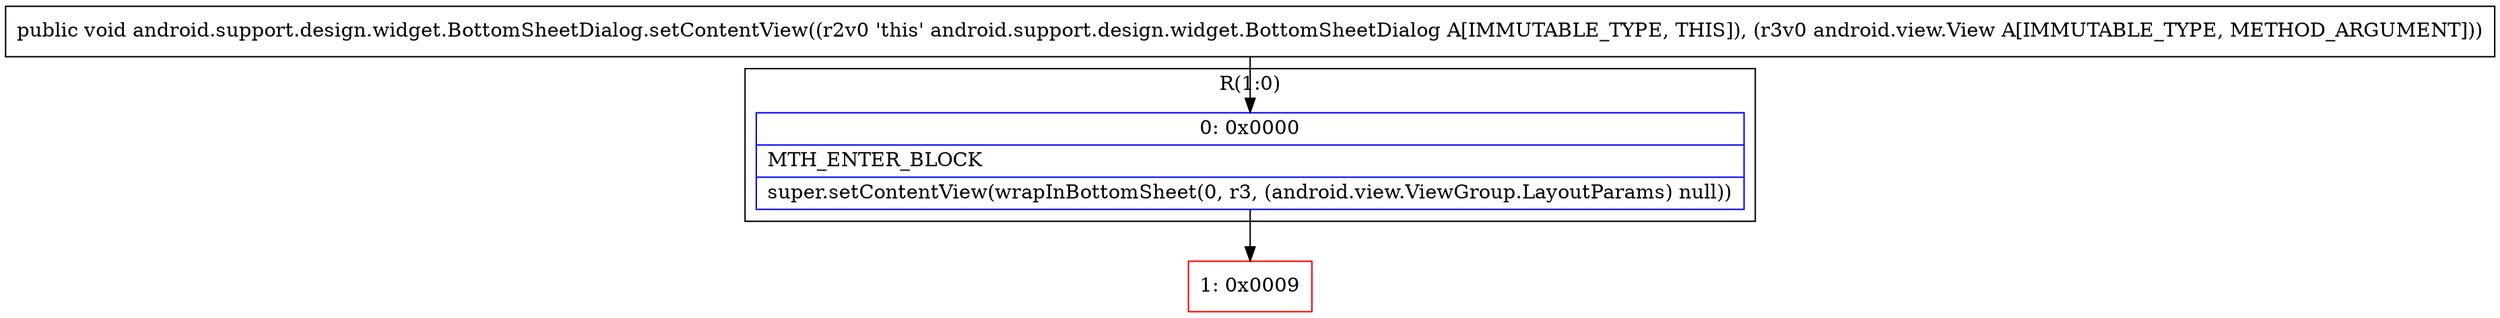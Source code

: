 digraph "CFG forandroid.support.design.widget.BottomSheetDialog.setContentView(Landroid\/view\/View;)V" {
subgraph cluster_Region_1598654379 {
label = "R(1:0)";
node [shape=record,color=blue];
Node_0 [shape=record,label="{0\:\ 0x0000|MTH_ENTER_BLOCK\l|super.setContentView(wrapInBottomSheet(0, r3, (android.view.ViewGroup.LayoutParams) null))\l}"];
}
Node_1 [shape=record,color=red,label="{1\:\ 0x0009}"];
MethodNode[shape=record,label="{public void android.support.design.widget.BottomSheetDialog.setContentView((r2v0 'this' android.support.design.widget.BottomSheetDialog A[IMMUTABLE_TYPE, THIS]), (r3v0 android.view.View A[IMMUTABLE_TYPE, METHOD_ARGUMENT])) }"];
MethodNode -> Node_0;
Node_0 -> Node_1;
}

